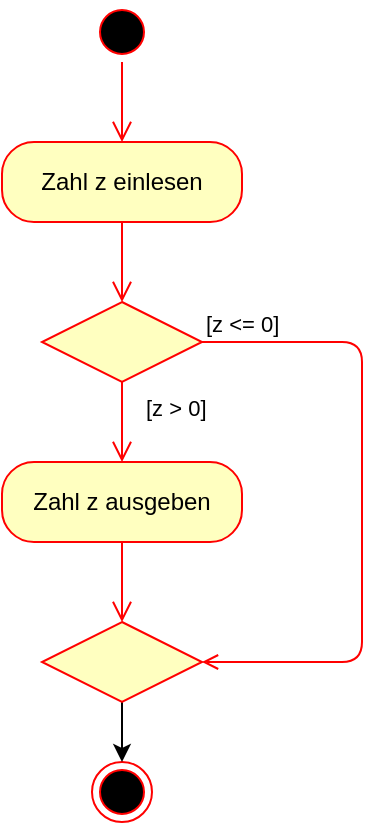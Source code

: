 <mxfile>
    <diagram id="5g1COlyzzk8pLSxWxrKJ" name="Page-1">
        <mxGraphModel dx="525" dy="528" grid="1" gridSize="10" guides="1" tooltips="1" connect="1" arrows="1" fold="1" page="1" pageScale="1" pageWidth="850" pageHeight="1100" math="0" shadow="0">
            <root>
                <mxCell id="0"/>
                <mxCell id="1" parent="0"/>
                <mxCell id="2" value="" style="ellipse;html=1;shape=endState;fillColor=#000000;strokeColor=#ff0000;" vertex="1" parent="1">
                    <mxGeometry x="375" y="470" width="30" height="30" as="geometry"/>
                </mxCell>
                <mxCell id="3" value="" style="ellipse;html=1;shape=startState;fillColor=#000000;strokeColor=#ff0000;" vertex="1" parent="1">
                    <mxGeometry x="375" y="90" width="30" height="30" as="geometry"/>
                </mxCell>
                <mxCell id="4" value="" style="edgeStyle=orthogonalEdgeStyle;html=1;verticalAlign=bottom;endArrow=open;endSize=8;strokeColor=#ff0000;entryX=0.5;entryY=0;entryDx=0;entryDy=0;" edge="1" source="3" parent="1" target="5">
                    <mxGeometry relative="1" as="geometry">
                        <mxPoint x="385" y="140" as="targetPoint"/>
                    </mxGeometry>
                </mxCell>
                <mxCell id="5" value="Zahl z einlesen" style="rounded=1;whiteSpace=wrap;html=1;arcSize=40;fontColor=#000000;fillColor=#ffffc0;strokeColor=#ff0000;" vertex="1" parent="1">
                    <mxGeometry x="330" y="160" width="120" height="40" as="geometry"/>
                </mxCell>
                <mxCell id="6" value="" style="edgeStyle=orthogonalEdgeStyle;html=1;verticalAlign=bottom;endArrow=open;endSize=8;strokeColor=#ff0000;" edge="1" source="5" parent="1">
                    <mxGeometry relative="1" as="geometry">
                        <mxPoint x="390" y="240" as="targetPoint"/>
                    </mxGeometry>
                </mxCell>
                <mxCell id="7" value="" style="rhombus;whiteSpace=wrap;html=1;fontColor=#000000;fillColor=#ffffc0;strokeColor=#ff0000;" vertex="1" parent="1">
                    <mxGeometry x="350" y="240" width="80" height="40" as="geometry"/>
                </mxCell>
                <mxCell id="8" value="[z &amp;lt;= 0]" style="html=1;align=left;verticalAlign=bottom;endArrow=open;strokeColor=#ff0000;edgeStyle=elbowEdgeStyle;entryX=1;entryY=0.5;entryDx=0;entryDy=0;" edge="1" source="7" parent="1" target="13">
                    <mxGeometry x="-1" relative="1" as="geometry">
                        <mxPoint x="550" y="400" as="targetPoint"/>
                        <Array as="points">
                            <mxPoint x="510" y="350"/>
                        </Array>
                    </mxGeometry>
                </mxCell>
                <mxCell id="9" value="[z &amp;gt; 0]" style="edgeStyle=orthogonalEdgeStyle;html=1;align=left;verticalAlign=top;endArrow=open;endSize=8;strokeColor=#ff0000;entryX=0.5;entryY=0;entryDx=0;entryDy=0;" edge="1" source="7" parent="1" target="10">
                    <mxGeometry x="-0.999" y="10" relative="1" as="geometry">
                        <mxPoint x="390" y="340" as="targetPoint"/>
                        <mxPoint as="offset"/>
                    </mxGeometry>
                </mxCell>
                <mxCell id="10" value="Zahl z ausgeben" style="rounded=1;whiteSpace=wrap;html=1;arcSize=40;fontColor=#000000;fillColor=#ffffc0;strokeColor=#ff0000;" vertex="1" parent="1">
                    <mxGeometry x="330" y="320" width="120" height="40" as="geometry"/>
                </mxCell>
                <mxCell id="11" value="" style="edgeStyle=orthogonalEdgeStyle;html=1;verticalAlign=bottom;endArrow=open;endSize=8;strokeColor=#ff0000;entryX=0.5;entryY=0;entryDx=0;entryDy=0;" edge="1" source="10" parent="1" target="13">
                    <mxGeometry relative="1" as="geometry">
                        <mxPoint x="400" y="410" as="targetPoint"/>
                    </mxGeometry>
                </mxCell>
                <mxCell id="14" value="" style="edgeStyle=none;html=1;" edge="1" parent="1" source="13" target="2">
                    <mxGeometry relative="1" as="geometry"/>
                </mxCell>
                <mxCell id="13" value="" style="rhombus;whiteSpace=wrap;html=1;fontColor=#000000;fillColor=#ffffc0;strokeColor=#ff0000;" vertex="1" parent="1">
                    <mxGeometry x="350" y="400" width="80" height="40" as="geometry"/>
                </mxCell>
            </root>
        </mxGraphModel>
    </diagram>
</mxfile>